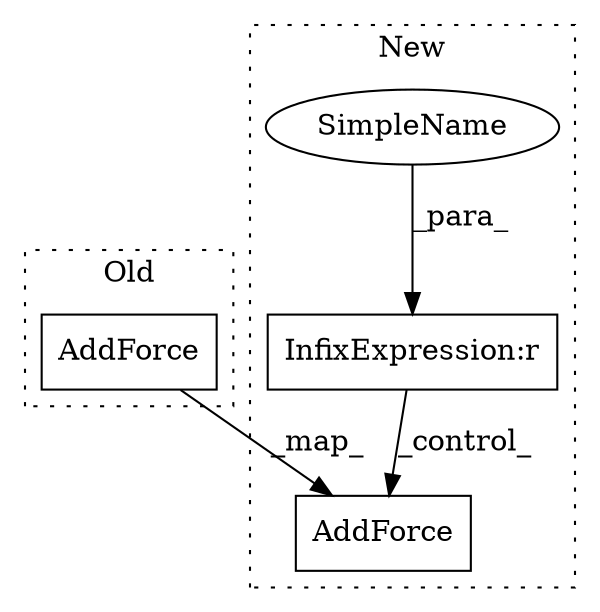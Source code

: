 digraph G {
subgraph cluster0 {
1 [label="AddForce" a="32" s="5670,5743" l="9,1" shape="box"];
label = "Old";
style="dotted";
}
subgraph cluster1 {
2 [label="AddForce" a="32" s="2927,2970" l="9,1" shape="box"];
3 [label="InfixExpression:r" a="27" s="2355" l="4" shape="box"];
4 [label="SimpleName" a="42" s="2342" l="13" shape="ellipse"];
label = "New";
style="dotted";
}
1 -> 2 [label="_map_"];
3 -> 2 [label="_control_"];
4 -> 3 [label="_para_"];
}